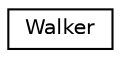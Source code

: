 digraph "Graphical Class Hierarchy"
{
 // LATEX_PDF_SIZE
  edge [fontname="Helvetica",fontsize="10",labelfontname="Helvetica",labelfontsize="10"];
  node [fontname="Helvetica",fontsize="10",shape=record];
  rankdir="LR";
  Node0 [label="Walker",height=0.2,width=0.4,color="black", fillcolor="white", style="filled",URL="$d8/d83/structWalker.html",tooltip=" "];
}
